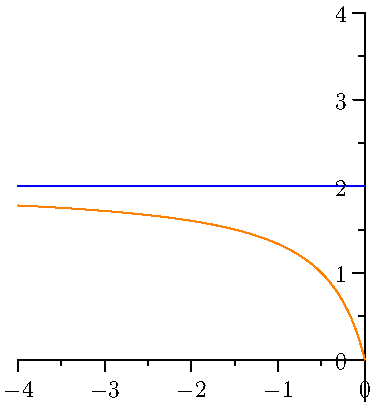 import graph;
size(0,200);

real f(real x) { return 2+ 1/(-x+0.5) ; }
real g(real x) { return 2- 1/(-x+0.5) ; }

draw(graph(f,-4,0),invisible);
draw(graph(g,-4,0),orange);
draw((0,2)--(-4,2),blue);

xaxis(RightTicks);
yaxis(LeftTicks);

